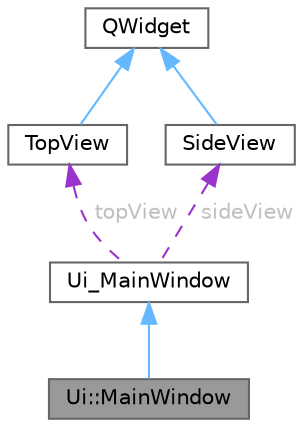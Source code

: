 digraph "Ui::MainWindow"
{
 // LATEX_PDF_SIZE
  bgcolor="transparent";
  edge [fontname=Helvetica,fontsize=10,labelfontname=Helvetica,labelfontsize=10];
  node [fontname=Helvetica,fontsize=10,shape=box,height=0.2,width=0.4];
  Node1 [id="Node000001",label="Ui::MainWindow",height=0.2,width=0.4,color="gray40", fillcolor="grey60", style="filled", fontcolor="black",tooltip=" "];
  Node2 -> Node1 [id="edge1_Node000001_Node000002",dir="back",color="steelblue1",style="solid",tooltip=" "];
  Node2 [id="Node000002",label="Ui_MainWindow",height=0.2,width=0.4,color="gray40", fillcolor="white", style="filled",URL="$classUi__MainWindow.html",tooltip=" "];
  Node3 -> Node2 [id="edge2_Node000002_Node000003",dir="back",color="darkorchid3",style="dashed",tooltip=" ",label=" topView",fontcolor="grey" ];
  Node3 [id="Node000003",label="TopView",height=0.2,width=0.4,color="gray40", fillcolor="white", style="filled",URL="$classTopView.html",tooltip="Rzut z góry – wizualizacja ustawienia bioder wszystkich nóg."];
  Node4 -> Node3 [id="edge3_Node000003_Node000004",dir="back",color="steelblue1",style="solid",tooltip=" "];
  Node4 [id="Node000004",label="QWidget",height=0.2,width=0.4,color="gray40", fillcolor="white", style="filled",tooltip=" "];
  Node5 -> Node2 [id="edge4_Node000002_Node000005",dir="back",color="darkorchid3",style="dashed",tooltip=" ",label=" sideView",fontcolor="grey" ];
  Node5 [id="Node000005",label="SideView",height=0.2,width=0.4,color="gray40", fillcolor="white", style="filled",URL="$classSideView.html",tooltip="Klasa do wyświetlania jednej nogi robota w widoku z boku."];
  Node4 -> Node5 [id="edge5_Node000005_Node000004",dir="back",color="steelblue1",style="solid",tooltip=" "];
}
